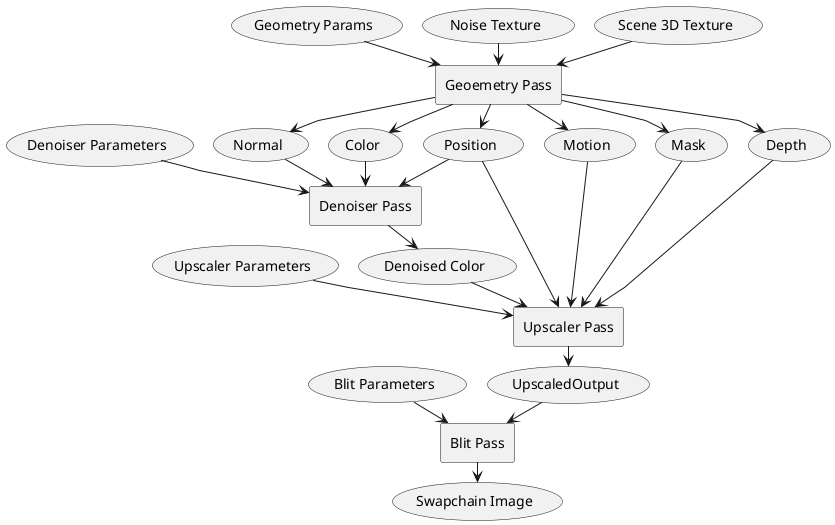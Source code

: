 @startuml

skinparam componentStyle rectangle
skinparam linetype polyline

skinparam nodesep 20
skinparam ranksep 20

together {
    (Scene 3D Texture) as SceneTex
    (Noise Texture) as NoiseTex
    (Geometry Params) as GeomParams
}

[Geoemetry Pass] as GeomPass

together {
    (Color) as ColorOut
    (Depth) as DepthOut
    (Motion) as MotionOut
    (Mask) as MaskOut
    (Position) as PosOut
    (Normal) as NormalOut
}

(Denoiser Parameters) as DenoiseParams

[Denoiser Pass] as DenoiserPass

(Denoised Color) as DenoiseOut

(Upscaler Parameters) as UpscalerParams

[Upscaler Pass] as UpscalerPass

(UpscaledOutput) as UpscaleOut

(Blit Parameters) as BlitParams

[Blit Pass] as BlitPass

(Swapchain Image) as Swapchain

SceneTex --> GeomPass
NoiseTex --> GeomPass
GeomParams --> GeomPass

GeomPass --> ColorOut
GeomPass --> DepthOut
GeomPass --> NormalOut
GeomPass --> PosOut
GeomPass --> MotionOut
GeomPass --> MaskOut

ColorOut --> DenoiserPass
PosOut --> DenoiserPass
NormalOut --> DenoiserPass
DenoiseParams --> DenoiserPass

DenoiserPass --> DenoiseOut

DenoiseOut --> UpscalerPass
DepthOut --> UpscalerPass
PosOut --> UpscalerPass
MotionOut --> UpscalerPass
MaskOut --> UpscalerPass
UpscalerParams --> UpscalerPass

UpscalerPass --> UpscaleOut

UpscaleOut --> BlitPass
BlitParams --> BlitPass

BlitPass --> Swapchain

@enduml